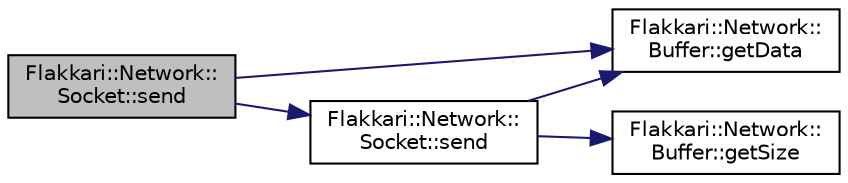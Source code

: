 digraph "Flakkari::Network::Socket::send"
{
 // LATEX_PDF_SIZE
  edge [fontname="Helvetica",fontsize="10",labelfontname="Helvetica",labelfontsize="10"];
  node [fontname="Helvetica",fontsize="10",shape=record];
  rankdir="LR";
  Node1 [label="Flakkari::Network::\lSocket::send",height=0.2,width=0.4,color="black", fillcolor="grey75", style="filled", fontcolor="black",tooltip="Send data to the socket. This function is only used by TCP sockets."];
  Node1 -> Node2 [color="midnightblue",fontsize="10",style="solid",fontname="Helvetica"];
  Node2 [label="Flakkari::Network::\lBuffer::getData",height=0.2,width=0.4,color="black", fillcolor="white", style="filled",URL="$d4/df8/classFlakkari_1_1Network_1_1Buffer.html#ae308d60e79fe9387b58c0cb8640e5ef7",tooltip="Get the data of the buffer."];
  Node1 -> Node3 [color="midnightblue",fontsize="10",style="solid",fontname="Helvetica"];
  Node3 [label="Flakkari::Network::\lSocket::send",height=0.2,width=0.4,color="black", fillcolor="white", style="filled",URL="$d2/dea/classFlakkari_1_1Network_1_1Socket.html#a00e05b303136f53ee0219576c61ecef3",tooltip="Send data to the socket. This function is only used by TCP sockets."];
  Node3 -> Node2 [color="midnightblue",fontsize="10",style="solid",fontname="Helvetica"];
  Node3 -> Node4 [color="midnightblue",fontsize="10",style="solid",fontname="Helvetica"];
  Node4 [label="Flakkari::Network::\lBuffer::getSize",height=0.2,width=0.4,color="black", fillcolor="white", style="filled",URL="$d4/df8/classFlakkari_1_1Network_1_1Buffer.html#a273543a4d7a5cfca6e0c8e22f14c6501",tooltip="Get the size of the buffer."];
}
